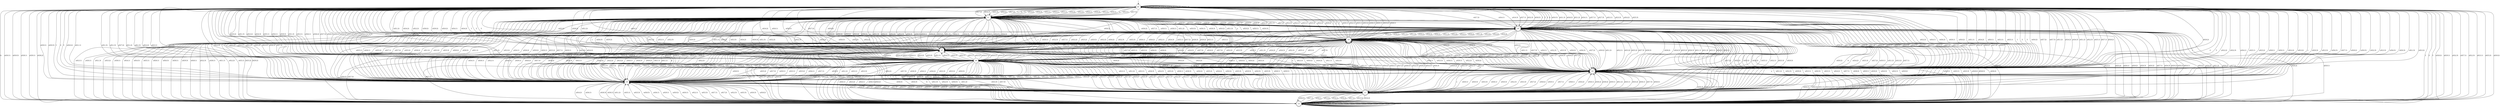 digraph g {

	s0 [shape="circle" label="L0"];
	s1 [shape="doublecircle" label="L1"];
	s2 [shape="doublecircle" label="L2"];
	s3 [shape="doublecircle" label="L3"];
	s4 [shape="circle" label="L4"];
	s5 [shape="doublecircle" label="L5"];
	s6 [shape="circle" label="L6"];
	s7 [shape="circle" label="L7"];
	s8 [shape="doublecircle" label="L8"];
	s9 [shape="doublecircle" label="L9"];
	s0 -> s0 [label="1"];
	s0 -> s0 [label="2"];
	s0 -> s0 [label="3"];
	s0 -> s1 [label="a"];
	s0 -> s2 [label="b"];
	s0 -> s3 [label="c"];
	s0 -> s2 [label="x/(L0,1)"];
	s0 -> s6 [label="x/(L0,2)"];
	s0 -> s3 [label="x/(L0,3)"];
	s0 -> s8 [label="x/(L1,1)"];
	s0 -> s7 [label="x/(L1,2)"];
	s0 -> s6 [label="x/(L1,3)"];
	s0 -> s0 [label="x/(L2,1)"];
	s0 -> s5 [label="x/(L2,2)"];
	s0 -> s8 [label="x/(L2,3)"];
	s0 -> s1 [label="x/(L3,1)"];
	s0 -> s6 [label="x/(L3,2)"];
	s0 -> s3 [label="x/(L3,3)"];
	s0 -> s5 [label="x/(L4,1)"];
	s0 -> s7 [label="x/(L4,2)"];
	s0 -> s6 [label="x/(L4,3)"];
	s0 -> s6 [label="x/(L5,1)"];
	s0 -> s4 [label="x/(L5,2)"];
	s0 -> s0 [label="x/(L5,3)"];
	s0 -> s6 [label="x/(L6,1)"];
	s0 -> s5 [label="x/(L6,2)"];
	s0 -> s3 [label="x/(L6,3)"];
	s0 -> s3 [label="x/(L7,1)"];
	s0 -> s9 [label="x/(L7,2)"];
	s0 -> s1 [label="x/(L7,3)"];
	s0 -> s0 [label="x/(L8,1)"];
	s0 -> s3 [label="x/(L8,2)"];
	s0 -> s6 [label="x/(L8,3)"];
	s0 -> s5 [label="x/(L9,1)"];
	s0 -> s0 [label="x/(L9,2)"];
	s0 -> s2 [label="x/(L9,3)"];
	s0 -> s4 [label="y/(L0,1)"];
	s0 -> s5 [label="y/(L0,2)"];
	s0 -> s3 [label="y/(L0,3)"];
	s0 -> s5 [label="y/(L1,1)"];
	s0 -> s4 [label="y/(L1,2)"];
	s0 -> s6 [label="y/(L1,3)"];
	s0 -> s8 [label="y/(L2,1)"];
	s0 -> s7 [label="y/(L2,2)"];
	s0 -> s3 [label="y/(L2,3)"];
	s0 -> s6 [label="y/(L3,1)"];
	s0 -> s0 [label="y/(L3,2)"];
	s0 -> s3 [label="y/(L3,3)"];
	s0 -> s9 [label="y/(L4,1)"];
	s0 -> s5 [label="y/(L4,2)"];
	s0 -> s9 [label="y/(L4,3)"];
	s0 -> s8 [label="y/(L5,1)"];
	s0 -> s4 [label="y/(L5,2)"];
	s0 -> s8 [label="y/(L5,3)"];
	s0 -> s6 [label="y/(L6,1)"];
	s0 -> s6 [label="y/(L6,2)"];
	s0 -> s3 [label="y/(L6,3)"];
	s0 -> s9 [label="y/(L7,1)"];
	s0 -> s1 [label="y/(L7,2)"];
	s0 -> s6 [label="y/(L7,3)"];
	s0 -> s2 [label="y/(L8,1)"];
	s0 -> s7 [label="y/(L8,2)"];
	s0 -> s6 [label="y/(L8,3)"];
	s0 -> s2 [label="y/(L9,1)"];
	s0 -> s7 [label="y/(L9,2)"];
	s0 -> s6 [label="y/(L9,3)"];
	s0 -> s5 [label="z/(L0,1)"];
	s0 -> s7 [label="z/(L0,2)"];
	s0 -> s3 [label="z/(L0,3)"];
	s0 -> s0 [label="z/(L1,1)"];
	s0 -> s0 [label="z/(L1,2)"];
	s0 -> s3 [label="z/(L1,3)"];
	s0 -> s6 [label="z/(L2,1)"];
	s0 -> s8 [label="z/(L2,2)"];
	s0 -> s9 [label="z/(L2,3)"];
	s0 -> s5 [label="z/(L3,1)"];
	s0 -> s3 [label="z/(L3,2)"];
	s0 -> s4 [label="z/(L3,3)"];
	s0 -> s7 [label="z/(L4,1)"];
	s0 -> s7 [label="z/(L4,2)"];
	s0 -> s1 [label="z/(L4,3)"];
	s0 -> s5 [label="z/(L5,1)"];
	s0 -> s6 [label="z/(L5,2)"];
	s0 -> s1 [label="z/(L5,3)"];
	s0 -> s7 [label="z/(L6,1)"];
	s0 -> s1 [label="z/(L6,2)"];
	s0 -> s4 [label="z/(L6,3)"];
	s0 -> s6 [label="z/(L7,1)"];
	s0 -> s1 [label="z/(L7,2)"];
	s0 -> s4 [label="z/(L7,3)"];
	s0 -> s6 [label="z/(L8,1)"];
	s0 -> s2 [label="z/(L8,2)"];
	s0 -> s9 [label="z/(L8,3)"];
	s0 -> s4 [label="z/(L9,1)"];
	s0 -> s8 [label="z/(L9,2)"];
	s0 -> s4 [label="z/(L9,3)"];
	s1 -> s0 [label="1"];
	s1 -> s0 [label="2"];
	s1 -> s0 [label="3"];
	s1 -> s8 [label="a"];
	s1 -> s1 [label="b"];
	s1 -> s7 [label="c"];
	s1 -> s5 [label="x/(L0,1)"];
	s1 -> s8 [label="x/(L0,2)"];
	s1 -> s8 [label="x/(L0,3)"];
	s1 -> s3 [label="x/(L1,1)"];
	s1 -> s3 [label="x/(L1,2)"];
	s1 -> s6 [label="x/(L1,3)"];
	s1 -> s5 [label="x/(L2,1)"];
	s1 -> s6 [label="x/(L2,2)"];
	s1 -> s6 [label="x/(L2,3)"];
	s1 -> s7 [label="x/(L3,1)"];
	s1 -> s6 [label="x/(L3,2)"];
	s1 -> s1 [label="x/(L3,3)"];
	s1 -> s3 [label="x/(L4,1)"];
	s1 -> s0 [label="x/(L4,2)"];
	s1 -> s0 [label="x/(L4,3)"];
	s1 -> s0 [label="x/(L5,1)"];
	s1 -> s4 [label="x/(L5,2)"];
	s1 -> s1 [label="x/(L5,3)"];
	s1 -> s8 [label="x/(L6,1)"];
	s1 -> s7 [label="x/(L6,2)"];
	s1 -> s6 [label="x/(L6,3)"];
	s1 -> s4 [label="x/(L7,1)"];
	s1 -> s4 [label="x/(L7,2)"];
	s1 -> s9 [label="x/(L7,3)"];
	s1 -> s2 [label="x/(L8,1)"];
	s1 -> s5 [label="x/(L8,2)"];
	s1 -> s8 [label="x/(L8,3)"];
	s1 -> s3 [label="x/(L9,1)"];
	s1 -> s3 [label="x/(L9,2)"];
	s1 -> s9 [label="x/(L9,3)"];
	s1 -> s0 [label="y/(L0,1)"];
	s1 -> s7 [label="y/(L0,2)"];
	s1 -> s5 [label="y/(L0,3)"];
	s1 -> s1 [label="y/(L1,1)"];
	s1 -> s1 [label="y/(L1,2)"];
	s1 -> s6 [label="y/(L1,3)"];
	s1 -> s5 [label="y/(L2,1)"];
	s1 -> s6 [label="y/(L2,2)"];
	s1 -> s2 [label="y/(L2,3)"];
	s1 -> s0 [label="y/(L3,1)"];
	s1 -> s7 [label="y/(L3,2)"];
	s1 -> s1 [label="y/(L3,3)"];
	s1 -> s7 [label="y/(L4,1)"];
	s1 -> s0 [label="y/(L4,2)"];
	s1 -> s7 [label="y/(L4,3)"];
	s1 -> s5 [label="y/(L5,1)"];
	s1 -> s4 [label="y/(L5,2)"];
	s1 -> s0 [label="y/(L5,3)"];
	s1 -> s0 [label="y/(L6,1)"];
	s1 -> s5 [label="y/(L6,2)"];
	s1 -> s6 [label="y/(L6,3)"];
	s1 -> s7 [label="y/(L7,1)"];
	s1 -> s5 [label="y/(L7,2)"];
	s1 -> s7 [label="y/(L7,3)"];
	s1 -> s2 [label="y/(L8,1)"];
	s1 -> s4 [label="y/(L8,2)"];
	s1 -> s9 [label="y/(L8,3)"];
	s1 -> s7 [label="y/(L9,1)"];
	s1 -> s1 [label="y/(L9,2)"];
	s1 -> s0 [label="y/(L9,3)"];
	s1 -> s1 [label="z/(L0,1)"];
	s1 -> s8 [label="z/(L0,2)"];
	s1 -> s1 [label="z/(L0,3)"];
	s1 -> s2 [label="z/(L1,1)"];
	s1 -> s4 [label="z/(L1,2)"];
	s1 -> s8 [label="z/(L1,3)"];
	s1 -> s1 [label="z/(L2,1)"];
	s1 -> s2 [label="z/(L2,2)"];
	s1 -> s9 [label="z/(L2,3)"];
	s1 -> s0 [label="z/(L3,1)"];
	s1 -> s4 [label="z/(L3,2)"];
	s1 -> s6 [label="z/(L3,3)"];
	s1 -> s5 [label="z/(L4,1)"];
	s1 -> s6 [label="z/(L4,2)"];
	s1 -> s7 [label="z/(L4,3)"];
	s1 -> s2 [label="z/(L5,1)"];
	s1 -> s2 [label="z/(L5,2)"];
	s1 -> s4 [label="z/(L5,3)"];
	s1 -> s0 [label="z/(L6,1)"];
	s1 -> s5 [label="z/(L6,2)"];
	s1 -> s7 [label="z/(L6,3)"];
	s1 -> s1 [label="z/(L7,1)"];
	s1 -> s9 [label="z/(L7,2)"];
	s1 -> s5 [label="z/(L7,3)"];
	s1 -> s1 [label="z/(L8,1)"];
	s1 -> s4 [label="z/(L8,2)"];
	s1 -> s4 [label="z/(L8,3)"];
	s1 -> s5 [label="z/(L9,1)"];
	s1 -> s2 [label="z/(L9,2)"];
	s1 -> s6 [label="z/(L9,3)"];
	s2 -> s0 [label="1"];
	s2 -> s0 [label="2"];
	s2 -> s0 [label="3"];
	s2 -> s2 [label="a"];
	s2 -> s6 [label="b"];
	s2 -> s2 [label="c"];
	s2 -> s5 [label="x/(L0,1)"];
	s2 -> s9 [label="x/(L0,2)"];
	s2 -> s9 [label="x/(L0,3)"];
	s2 -> s7 [label="x/(L1,1)"];
	s2 -> s4 [label="x/(L1,2)"];
	s2 -> s6 [label="x/(L1,3)"];
	s2 -> s8 [label="x/(L2,1)"];
	s2 -> s7 [label="x/(L2,2)"];
	s2 -> s6 [label="x/(L2,3)"];
	s2 -> s1 [label="x/(L3,1)"];
	s2 -> s2 [label="x/(L3,2)"];
	s2 -> s2 [label="x/(L3,3)"];
	s2 -> s9 [label="x/(L4,1)"];
	s2 -> s9 [label="x/(L4,2)"];
	s2 -> s9 [label="x/(L4,3)"];
	s2 -> s4 [label="x/(L5,1)"];
	s2 -> s7 [label="x/(L5,2)"];
	s2 -> s4 [label="x/(L5,3)"];
	s2 -> s2 [label="x/(L6,1)"];
	s2 -> s2 [label="x/(L6,2)"];
	s2 -> s6 [label="x/(L6,3)"];
	s2 -> s3 [label="x/(L7,1)"];
	s2 -> s7 [label="x/(L7,2)"];
	s2 -> s2 [label="x/(L7,3)"];
	s2 -> s3 [label="x/(L8,1)"];
	s2 -> s0 [label="x/(L8,2)"];
	s2 -> s4 [label="x/(L8,3)"];
	s2 -> s0 [label="x/(L9,1)"];
	s2 -> s8 [label="x/(L9,2)"];
	s2 -> s2 [label="x/(L9,3)"];
	s2 -> s1 [label="y/(L0,1)"];
	s2 -> s5 [label="y/(L0,2)"];
	s2 -> s2 [label="y/(L0,3)"];
	s2 -> s5 [label="y/(L1,1)"];
	s2 -> s9 [label="y/(L1,2)"];
	s2 -> s1 [label="y/(L1,3)"];
	s2 -> s2 [label="y/(L2,1)"];
	s2 -> s7 [label="y/(L2,2)"];
	s2 -> s0 [label="y/(L2,3)"];
	s2 -> s2 [label="y/(L3,1)"];
	s2 -> s5 [label="y/(L3,2)"];
	s2 -> s7 [label="y/(L3,3)"];
	s2 -> s2 [label="y/(L4,1)"];
	s2 -> s7 [label="y/(L4,2)"];
	s2 -> s8 [label="y/(L4,3)"];
	s2 -> s8 [label="y/(L5,1)"];
	s2 -> s1 [label="y/(L5,2)"];
	s2 -> s8 [label="y/(L5,3)"];
	s2 -> s4 [label="y/(L6,1)"];
	s2 -> s9 [label="y/(L6,2)"];
	s2 -> s7 [label="y/(L6,3)"];
	s2 -> s0 [label="y/(L7,1)"];
	s2 -> s9 [label="y/(L7,2)"];
	s2 -> s5 [label="y/(L7,3)"];
	s2 -> s1 [label="y/(L8,1)"];
	s2 -> s8 [label="y/(L8,2)"];
	s2 -> s8 [label="y/(L8,3)"];
	s2 -> s4 [label="y/(L9,1)"];
	s2 -> s4 [label="y/(L9,2)"];
	s2 -> s2 [label="y/(L9,3)"];
	s2 -> s4 [label="z/(L0,1)"];
	s2 -> s5 [label="z/(L0,2)"];
	s2 -> s2 [label="z/(L0,3)"];
	s2 -> s5 [label="z/(L1,1)"];
	s2 -> s6 [label="z/(L1,2)"];
	s2 -> s2 [label="z/(L1,3)"];
	s2 -> s4 [label="z/(L2,1)"];
	s2 -> s2 [label="z/(L2,2)"];
	s2 -> s0 [label="z/(L2,3)"];
	s2 -> s0 [label="z/(L3,1)"];
	s2 -> s7 [label="z/(L3,2)"];
	s2 -> s6 [label="z/(L3,3)"];
	s2 -> s1 [label="z/(L4,1)"];
	s2 -> s2 [label="z/(L4,2)"];
	s2 -> s1 [label="z/(L4,3)"];
	s2 -> s1 [label="z/(L5,1)"];
	s2 -> s0 [label="z/(L5,2)"];
	s2 -> s4 [label="z/(L5,3)"];
	s2 -> s1 [label="z/(L6,1)"];
	s2 -> s9 [label="z/(L6,2)"];
	s2 -> s1 [label="z/(L6,3)"];
	s2 -> s4 [label="z/(L7,1)"];
	s2 -> s4 [label="z/(L7,2)"];
	s2 -> s6 [label="z/(L7,3)"];
	s2 -> s1 [label="z/(L8,1)"];
	s2 -> s8 [label="z/(L8,2)"];
	s2 -> s2 [label="z/(L8,3)"];
	s2 -> s9 [label="z/(L9,1)"];
	s2 -> s0 [label="z/(L9,2)"];
	s2 -> s1 [label="z/(L9,3)"];
	s3 -> s0 [label="1"];
	s3 -> s0 [label="2"];
	s3 -> s0 [label="3"];
	s3 -> s1 [label="a"];
	s3 -> s9 [label="b"];
	s3 -> s8 [label="c"];
	s3 -> s1 [label="x/(L0,1)"];
	s3 -> s7 [label="x/(L0,2)"];
	s3 -> s6 [label="x/(L0,3)"];
	s3 -> s8 [label="x/(L1,1)"];
	s3 -> s3 [label="x/(L1,2)"];
	s3 -> s3 [label="x/(L1,3)"];
	s3 -> s8 [label="x/(L2,1)"];
	s3 -> s8 [label="x/(L2,2)"];
	s3 -> s8 [label="x/(L2,3)"];
	s3 -> s1 [label="x/(L3,1)"];
	s3 -> s3 [label="x/(L3,2)"];
	s3 -> s2 [label="x/(L3,3)"];
	s3 -> s2 [label="x/(L4,1)"];
	s3 -> s9 [label="x/(L4,2)"];
	s3 -> s4 [label="x/(L4,3)"];
	s3 -> s1 [label="x/(L5,1)"];
	s3 -> s7 [label="x/(L5,2)"];
	s3 -> s9 [label="x/(L5,3)"];
	s3 -> s8 [label="x/(L6,1)"];
	s3 -> s7 [label="x/(L6,2)"];
	s3 -> s2 [label="x/(L6,3)"];
	s3 -> s2 [label="x/(L7,1)"];
	s3 -> s9 [label="x/(L7,2)"];
	s3 -> s4 [label="x/(L7,3)"];
	s3 -> s5 [label="x/(L8,1)"];
	s3 -> s4 [label="x/(L8,2)"];
	s3 -> s8 [label="x/(L8,3)"];
	s3 -> s9 [label="x/(L9,1)"];
	s3 -> s8 [label="x/(L9,2)"];
	s3 -> s1 [label="x/(L9,3)"];
	s3 -> s1 [label="y/(L0,1)"];
	s3 -> s7 [label="y/(L0,2)"];
	s3 -> s6 [label="y/(L0,3)"];
	s3 -> s6 [label="y/(L1,1)"];
	s3 -> s9 [label="y/(L1,2)"];
	s3 -> s8 [label="y/(L1,3)"];
	s3 -> s1 [label="y/(L2,1)"];
	s3 -> s0 [label="y/(L2,2)"];
	s3 -> s0 [label="y/(L2,3)"];
	s3 -> s8 [label="y/(L3,1)"];
	s3 -> s9 [label="y/(L3,2)"];
	s3 -> s2 [label="y/(L3,3)"];
	s3 -> s0 [label="y/(L4,1)"];
	s3 -> s5 [label="y/(L4,2)"];
	s3 -> s6 [label="y/(L4,3)"];
	s3 -> s0 [label="y/(L5,1)"];
	s3 -> s0 [label="y/(L5,2)"];
	s3 -> s7 [label="y/(L5,3)"];
	s3 -> s5 [label="y/(L6,1)"];
	s3 -> s5 [label="y/(L6,2)"];
	s3 -> s8 [label="y/(L6,3)"];
	s3 -> s9 [label="y/(L7,1)"];
	s3 -> s9 [label="y/(L7,2)"];
	s3 -> s4 [label="y/(L7,3)"];
	s3 -> s0 [label="y/(L8,1)"];
	s3 -> s5 [label="y/(L8,2)"];
	s3 -> s2 [label="y/(L8,3)"];
	s3 -> s5 [label="y/(L9,1)"];
	s3 -> s1 [label="y/(L9,2)"];
	s3 -> s7 [label="y/(L9,3)"];
	s3 -> s0 [label="z/(L0,1)"];
	s3 -> s6 [label="z/(L0,2)"];
	s3 -> s7 [label="z/(L0,3)"];
	s3 -> s8 [label="z/(L1,1)"];
	s3 -> s5 [label="z/(L1,2)"];
	s3 -> s4 [label="z/(L1,3)"];
	s3 -> s4 [label="z/(L2,1)"];
	s3 -> s0 [label="z/(L2,2)"];
	s3 -> s9 [label="z/(L2,3)"];
	s3 -> s6 [label="z/(L3,1)"];
	s3 -> s0 [label="z/(L3,2)"];
	s3 -> s6 [label="z/(L3,3)"];
	s3 -> s4 [label="z/(L4,1)"];
	s3 -> s2 [label="z/(L4,2)"];
	s3 -> s1 [label="z/(L4,3)"];
	s3 -> s5 [label="z/(L5,1)"];
	s3 -> s5 [label="z/(L5,2)"];
	s3 -> s7 [label="z/(L5,3)"];
	s3 -> s5 [label="z/(L6,1)"];
	s3 -> s4 [label="z/(L6,2)"];
	s3 -> s6 [label="z/(L6,3)"];
	s3 -> s8 [label="z/(L7,1)"];
	s3 -> s6 [label="z/(L7,2)"];
	s3 -> s5 [label="z/(L7,3)"];
	s3 -> s7 [label="z/(L8,1)"];
	s3 -> s3 [label="z/(L8,2)"];
	s3 -> s5 [label="z/(L8,3)"];
	s3 -> s7 [label="z/(L9,1)"];
	s3 -> s6 [label="z/(L9,2)"];
	s3 -> s3 [label="z/(L9,3)"];
	s4 -> s0 [label="1"];
	s4 -> s0 [label="2"];
	s4 -> s0 [label="3"];
	s4 -> s7 [label="a"];
	s4 -> s8 [label="b"];
	s4 -> s1 [label="c"];
	s4 -> s5 [label="x/(L0,1)"];
	s4 -> s0 [label="x/(L0,2)"];
	s4 -> s7 [label="x/(L0,3)"];
	s4 -> s0 [label="x/(L1,1)"];
	s4 -> s4 [label="x/(L1,2)"];
	s4 -> s0 [label="x/(L1,3)"];
	s4 -> s7 [label="x/(L2,1)"];
	s4 -> s8 [label="x/(L2,2)"];
	s4 -> s2 [label="x/(L2,3)"];
	s4 -> s7 [label="x/(L3,1)"];
	s4 -> s1 [label="x/(L3,2)"];
	s4 -> s9 [label="x/(L3,3)"];
	s4 -> s8 [label="x/(L4,1)"];
	s4 -> s1 [label="x/(L4,2)"];
	s4 -> s7 [label="x/(L4,3)"];
	s4 -> s1 [label="x/(L5,1)"];
	s4 -> s6 [label="x/(L5,2)"];
	s4 -> s2 [label="x/(L5,3)"];
	s4 -> s1 [label="x/(L6,1)"];
	s4 -> s3 [label="x/(L6,2)"];
	s4 -> s5 [label="x/(L6,3)"];
	s4 -> s9 [label="x/(L7,1)"];
	s4 -> s4 [label="x/(L7,2)"];
	s4 -> s6 [label="x/(L7,3)"];
	s4 -> s8 [label="x/(L8,1)"];
	s4 -> s5 [label="x/(L8,2)"];
	s4 -> s9 [label="x/(L8,3)"];
	s4 -> s6 [label="x/(L9,1)"];
	s4 -> s4 [label="x/(L9,2)"];
	s4 -> s3 [label="x/(L9,3)"];
	s4 -> s7 [label="y/(L0,1)"];
	s4 -> s5 [label="y/(L0,2)"];
	s4 -> s2 [label="y/(L0,3)"];
	s4 -> s1 [label="y/(L1,1)"];
	s4 -> s1 [label="y/(L1,2)"];
	s4 -> s0 [label="y/(L1,3)"];
	s4 -> s8 [label="y/(L2,1)"];
	s4 -> s4 [label="y/(L2,2)"];
	s4 -> s7 [label="y/(L2,3)"];
	s4 -> s6 [label="y/(L3,1)"];
	s4 -> s1 [label="y/(L3,2)"];
	s4 -> s9 [label="y/(L3,3)"];
	s4 -> s1 [label="y/(L4,1)"];
	s4 -> s3 [label="y/(L4,2)"];
	s4 -> s8 [label="y/(L4,3)"];
	s4 -> s9 [label="y/(L5,1)"];
	s4 -> s6 [label="y/(L5,2)"];
	s4 -> s3 [label="y/(L5,3)"];
	s4 -> s6 [label="y/(L6,1)"];
	s4 -> s1 [label="y/(L6,2)"];
	s4 -> s5 [label="y/(L6,3)"];
	s4 -> s6 [label="y/(L7,1)"];
	s4 -> s0 [label="y/(L7,2)"];
	s4 -> s5 [label="y/(L7,3)"];
	s4 -> s7 [label="y/(L8,1)"];
	s4 -> s2 [label="y/(L8,2)"];
	s4 -> s7 [label="y/(L8,3)"];
	s4 -> s8 [label="y/(L9,1)"];
	s4 -> s1 [label="y/(L9,2)"];
	s4 -> s4 [label="y/(L9,3)"];
	s4 -> s1 [label="z/(L0,1)"];
	s4 -> s5 [label="z/(L0,2)"];
	s4 -> s7 [label="z/(L0,3)"];
	s4 -> s3 [label="z/(L1,1)"];
	s4 -> s0 [label="z/(L1,2)"];
	s4 -> s0 [label="z/(L1,3)"];
	s4 -> s3 [label="z/(L2,1)"];
	s4 -> s0 [label="z/(L2,2)"];
	s4 -> s9 [label="z/(L2,3)"];
	s4 -> s0 [label="z/(L3,1)"];
	s4 -> s0 [label="z/(L3,2)"];
	s4 -> s0 [label="z/(L3,3)"];
	s4 -> s4 [label="z/(L4,1)"];
	s4 -> s2 [label="z/(L4,2)"];
	s4 -> s7 [label="z/(L4,3)"];
	s4 -> s4 [label="z/(L5,1)"];
	s4 -> s1 [label="z/(L5,2)"];
	s4 -> s3 [label="z/(L5,3)"];
	s4 -> s2 [label="z/(L6,1)"];
	s4 -> s8 [label="z/(L6,2)"];
	s4 -> s7 [label="z/(L6,3)"];
	s4 -> s1 [label="z/(L7,1)"];
	s4 -> s3 [label="z/(L7,2)"];
	s4 -> s8 [label="z/(L7,3)"];
	s4 -> s2 [label="z/(L8,1)"];
	s4 -> s3 [label="z/(L8,2)"];
	s4 -> s2 [label="z/(L8,3)"];
	s4 -> s1 [label="z/(L9,1)"];
	s4 -> s8 [label="z/(L9,2)"];
	s4 -> s6 [label="z/(L9,3)"];
	s5 -> s0 [label="1"];
	s5 -> s0 [label="2"];
	s5 -> s0 [label="3"];
	s5 -> s5 [label="a"];
	s5 -> s6 [label="b"];
	s5 -> s3 [label="c"];
	s5 -> s3 [label="x/(L0,1)"];
	s5 -> s0 [label="x/(L0,2)"];
	s5 -> s3 [label="x/(L0,3)"];
	s5 -> s4 [label="x/(L1,1)"];
	s5 -> s4 [label="x/(L1,2)"];
	s5 -> s4 [label="x/(L1,3)"];
	s5 -> s5 [label="x/(L2,1)"];
	s5 -> s8 [label="x/(L2,2)"];
	s5 -> s8 [label="x/(L2,3)"];
	s5 -> s2 [label="x/(L3,1)"];
	s5 -> s2 [label="x/(L3,2)"];
	s5 -> s2 [label="x/(L3,3)"];
	s5 -> s6 [label="x/(L4,1)"];
	s5 -> s5 [label="x/(L4,2)"];
	s5 -> s9 [label="x/(L4,3)"];
	s5 -> s1 [label="x/(L5,1)"];
	s5 -> s9 [label="x/(L5,2)"];
	s5 -> s3 [label="x/(L5,3)"];
	s5 -> s3 [label="x/(L6,1)"];
	s5 -> s5 [label="x/(L6,2)"];
	s5 -> s2 [label="x/(L6,3)"];
	s5 -> s1 [label="x/(L7,1)"];
	s5 -> s0 [label="x/(L7,2)"];
	s5 -> s0 [label="x/(L7,3)"];
	s5 -> s8 [label="x/(L8,1)"];
	s5 -> s4 [label="x/(L8,2)"];
	s5 -> s5 [label="x/(L8,3)"];
	s5 -> s4 [label="x/(L9,1)"];
	s5 -> s8 [label="x/(L9,2)"];
	s5 -> s5 [label="x/(L9,3)"];
	s5 -> s2 [label="y/(L0,1)"];
	s5 -> s8 [label="y/(L0,2)"];
	s5 -> s3 [label="y/(L0,3)"];
	s5 -> s1 [label="y/(L1,1)"];
	s5 -> s0 [label="y/(L1,2)"];
	s5 -> s8 [label="y/(L1,3)"];
	s5 -> s6 [label="y/(L2,1)"];
	s5 -> s7 [label="y/(L2,2)"];
	s5 -> s3 [label="y/(L2,3)"];
	s5 -> s8 [label="y/(L3,1)"];
	s5 -> s7 [label="y/(L3,2)"];
	s5 -> s3 [label="y/(L3,3)"];
	s5 -> s6 [label="y/(L4,1)"];
	s5 -> s0 [label="y/(L4,2)"];
	s5 -> s0 [label="y/(L4,3)"];
	s5 -> s8 [label="y/(L5,1)"];
	s5 -> s6 [label="y/(L5,2)"];
	s5 -> s2 [label="y/(L5,3)"];
	s5 -> s1 [label="y/(L6,1)"];
	s5 -> s4 [label="y/(L6,2)"];
	s5 -> s9 [label="y/(L6,3)"];
	s5 -> s3 [label="y/(L7,1)"];
	s5 -> s3 [label="y/(L7,2)"];
	s5 -> s5 [label="y/(L7,3)"];
	s5 -> s7 [label="y/(L8,1)"];
	s5 -> s3 [label="y/(L8,2)"];
	s5 -> s8 [label="y/(L8,3)"];
	s5 -> s3 [label="y/(L9,1)"];
	s5 -> s2 [label="y/(L9,2)"];
	s5 -> s7 [label="y/(L9,3)"];
	s5 -> s4 [label="z/(L0,1)"];
	s5 -> s7 [label="z/(L0,2)"];
	s5 -> s4 [label="z/(L0,3)"];
	s5 -> s9 [label="z/(L1,1)"];
	s5 -> s0 [label="z/(L1,2)"];
	s5 -> s9 [label="z/(L1,3)"];
	s5 -> s1 [label="z/(L2,1)"];
	s5 -> s1 [label="z/(L2,2)"];
	s5 -> s0 [label="z/(L2,3)"];
	s5 -> s9 [label="z/(L3,1)"];
	s5 -> s4 [label="z/(L3,2)"];
	s5 -> s6 [label="z/(L3,3)"];
	s5 -> s9 [label="z/(L4,1)"];
	s5 -> s5 [label="z/(L4,2)"];
	s5 -> s4 [label="z/(L4,3)"];
	s5 -> s0 [label="z/(L5,1)"];
	s5 -> s5 [label="z/(L5,2)"];
	s5 -> s7 [label="z/(L5,3)"];
	s5 -> s8 [label="z/(L6,1)"];
	s5 -> s1 [label="z/(L6,2)"];
	s5 -> s8 [label="z/(L6,3)"];
	s5 -> s0 [label="z/(L7,1)"];
	s5 -> s4 [label="z/(L7,2)"];
	s5 -> s1 [label="z/(L7,3)"];
	s5 -> s9 [label="z/(L8,1)"];
	s5 -> s0 [label="z/(L8,2)"];
	s5 -> s1 [label="z/(L8,3)"];
	s5 -> s5 [label="z/(L9,1)"];
	s5 -> s0 [label="z/(L9,2)"];
	s5 -> s8 [label="z/(L9,3)"];
	s6 -> s0 [label="1"];
	s6 -> s0 [label="2"];
	s6 -> s0 [label="3"];
	s6 -> s9 [label="a"];
	s6 -> s6 [label="b"];
	s6 -> s1 [label="c"];
	s6 -> s7 [label="x/(L0,1)"];
	s6 -> s0 [label="x/(L0,2)"];
	s6 -> s3 [label="x/(L0,3)"];
	s6 -> s9 [label="x/(L1,1)"];
	s6 -> s4 [label="x/(L1,2)"];
	s6 -> s9 [label="x/(L1,3)"];
	s6 -> s9 [label="x/(L2,1)"];
	s6 -> s3 [label="x/(L2,2)"];
	s6 -> s0 [label="x/(L2,3)"];
	s6 -> s4 [label="x/(L3,1)"];
	s6 -> s7 [label="x/(L3,2)"];
	s6 -> s4 [label="x/(L3,3)"];
	s6 -> s3 [label="x/(L4,1)"];
	s6 -> s4 [label="x/(L4,2)"];
	s6 -> s6 [label="x/(L4,3)"];
	s6 -> s8 [label="x/(L5,1)"];
	s6 -> s7 [label="x/(L5,2)"];
	s6 -> s8 [label="x/(L5,3)"];
	s6 -> s5 [label="x/(L6,1)"];
	s6 -> s8 [label="x/(L6,2)"];
	s6 -> s1 [label="x/(L6,3)"];
	s6 -> s3 [label="x/(L7,1)"];
	s6 -> s3 [label="x/(L7,2)"];
	s6 -> s4 [label="x/(L7,3)"];
	s6 -> s0 [label="x/(L8,1)"];
	s6 -> s8 [label="x/(L8,2)"];
	s6 -> s4 [label="x/(L8,3)"];
	s6 -> s6 [label="x/(L9,1)"];
	s6 -> s1 [label="x/(L9,2)"];
	s6 -> s0 [label="x/(L9,3)"];
	s6 -> s5 [label="y/(L0,1)"];
	s6 -> s8 [label="y/(L0,2)"];
	s6 -> s0 [label="y/(L0,3)"];
	s6 -> s7 [label="y/(L1,1)"];
	s6 -> s1 [label="y/(L1,2)"];
	s6 -> s9 [label="y/(L1,3)"];
	s6 -> s1 [label="y/(L2,1)"];
	s6 -> s3 [label="y/(L2,2)"];
	s6 -> s1 [label="y/(L2,3)"];
	s6 -> s3 [label="y/(L3,1)"];
	s6 -> s5 [label="y/(L3,2)"];
	s6 -> s6 [label="y/(L3,3)"];
	s6 -> s7 [label="y/(L4,1)"];
	s6 -> s5 [label="y/(L4,2)"];
	s6 -> s8 [label="y/(L4,3)"];
	s6 -> s7 [label="y/(L5,1)"];
	s6 -> s9 [label="y/(L5,2)"];
	s6 -> s9 [label="y/(L5,3)"];
	s6 -> s4 [label="y/(L6,1)"];
	s6 -> s4 [label="y/(L6,2)"];
	s6 -> s0 [label="y/(L6,3)"];
	s6 -> s9 [label="y/(L7,1)"];
	s6 -> s8 [label="y/(L7,2)"];
	s6 -> s9 [label="y/(L7,3)"];
	s6 -> s5 [label="y/(L8,1)"];
	s6 -> s3 [label="y/(L8,2)"];
	s6 -> s4 [label="y/(L8,3)"];
	s6 -> s9 [label="y/(L9,1)"];
	s6 -> s3 [label="y/(L9,2)"];
	s6 -> s5 [label="y/(L9,3)"];
	s6 -> s2 [label="z/(L0,1)"];
	s6 -> s1 [label="z/(L0,2)"];
	s6 -> s6 [label="z/(L0,3)"];
	s6 -> s1 [label="z/(L1,1)"];
	s6 -> s3 [label="z/(L1,2)"];
	s6 -> s6 [label="z/(L1,3)"];
	s6 -> s7 [label="z/(L2,1)"];
	s6 -> s3 [label="z/(L2,2)"];
	s6 -> s9 [label="z/(L2,3)"];
	s6 -> s6 [label="z/(L3,1)"];
	s6 -> s2 [label="z/(L3,2)"];
	s6 -> s4 [label="z/(L3,3)"];
	s6 -> s2 [label="z/(L4,1)"];
	s6 -> s8 [label="z/(L4,2)"];
	s6 -> s2 [label="z/(L4,3)"];
	s6 -> s7 [label="z/(L5,1)"];
	s6 -> s7 [label="z/(L5,2)"];
	s6 -> s4 [label="z/(L5,3)"];
	s6 -> s2 [label="z/(L6,1)"];
	s6 -> s2 [label="z/(L6,2)"];
	s6 -> s3 [label="z/(L6,3)"];
	s6 -> s3 [label="z/(L7,1)"];
	s6 -> s8 [label="z/(L7,2)"];
	s6 -> s6 [label="z/(L7,3)"];
	s6 -> s7 [label="z/(L8,1)"];
	s6 -> s9 [label="z/(L8,2)"];
	s6 -> s2 [label="z/(L8,3)"];
	s6 -> s0 [label="z/(L9,1)"];
	s6 -> s0 [label="z/(L9,2)"];
	s6 -> s4 [label="z/(L9,3)"];
	s7 -> s0 [label="1"];
	s7 -> s0 [label="2"];
	s7 -> s0 [label="3"];
	s7 -> s5 [label="a"];
	s7 -> s6 [label="b"];
	s7 -> s1 [label="c"];
	s7 -> s6 [label="x/(L0,1)"];
	s7 -> s6 [label="x/(L0,2)"];
	s7 -> s4 [label="x/(L0,3)"];
	s7 -> s8 [label="x/(L1,1)"];
	s7 -> s4 [label="x/(L1,2)"];
	s7 -> s1 [label="x/(L1,3)"];
	s7 -> s1 [label="x/(L2,1)"];
	s7 -> s1 [label="x/(L2,2)"];
	s7 -> s1 [label="x/(L2,3)"];
	s7 -> s3 [label="x/(L3,1)"];
	s7 -> s0 [label="x/(L3,2)"];
	s7 -> s5 [label="x/(L3,3)"];
	s7 -> s7 [label="x/(L4,1)"];
	s7 -> s8 [label="x/(L4,2)"];
	s7 -> s8 [label="x/(L4,3)"];
	s7 -> s4 [label="x/(L5,1)"];
	s7 -> s6 [label="x/(L5,2)"];
	s7 -> s9 [label="x/(L5,3)"];
	s7 -> s9 [label="x/(L6,1)"];
	s7 -> s9 [label="x/(L6,2)"];
	s7 -> s1 [label="x/(L6,3)"];
	s7 -> s4 [label="x/(L7,1)"];
	s7 -> s4 [label="x/(L7,2)"];
	s7 -> s2 [label="x/(L7,3)"];
	s7 -> s4 [label="x/(L8,1)"];
	s7 -> s7 [label="x/(L8,2)"];
	s7 -> s1 [label="x/(L8,3)"];
	s7 -> s1 [label="x/(L9,1)"];
	s7 -> s5 [label="x/(L9,2)"];
	s7 -> s4 [label="x/(L9,3)"];
	s7 -> s4 [label="y/(L0,1)"];
	s7 -> s5 [label="y/(L0,2)"];
	s7 -> s4 [label="y/(L0,3)"];
	s7 -> s5 [label="y/(L1,1)"];
	s7 -> s3 [label="y/(L1,2)"];
	s7 -> s4 [label="y/(L1,3)"];
	s7 -> s9 [label="y/(L2,1)"];
	s7 -> s8 [label="y/(L2,2)"];
	s7 -> s8 [label="y/(L2,3)"];
	s7 -> s3 [label="y/(L3,1)"];
	s7 -> s7 [label="y/(L3,2)"];
	s7 -> s5 [label="y/(L3,3)"];
	s7 -> s5 [label="y/(L4,1)"];
	s7 -> s1 [label="y/(L4,2)"];
	s7 -> s9 [label="y/(L4,3)"];
	s7 -> s9 [label="y/(L5,1)"];
	s7 -> s1 [label="y/(L5,2)"];
	s7 -> s5 [label="y/(L5,3)"];
	s7 -> s6 [label="y/(L6,1)"];
	s7 -> s2 [label="y/(L6,2)"];
	s7 -> s3 [label="y/(L6,3)"];
	s7 -> s6 [label="y/(L7,1)"];
	s7 -> s9 [label="y/(L7,2)"];
	s7 -> s2 [label="y/(L7,3)"];
	s7 -> s5 [label="y/(L8,1)"];
	s7 -> s0 [label="y/(L8,2)"];
	s7 -> s9 [label="y/(L8,3)"];
	s7 -> s5 [label="y/(L9,1)"];
	s7 -> s9 [label="y/(L9,2)"];
	s7 -> s6 [label="y/(L9,3)"];
	s7 -> s6 [label="z/(L0,1)"];
	s7 -> s4 [label="z/(L0,2)"];
	s7 -> s6 [label="z/(L0,3)"];
	s7 -> s4 [label="z/(L1,1)"];
	s7 -> s0 [label="z/(L1,2)"];
	s7 -> s1 [label="z/(L1,3)"];
	s7 -> s1 [label="z/(L2,1)"];
	s7 -> s5 [label="z/(L2,2)"];
	s7 -> s4 [label="z/(L2,3)"];
	s7 -> s9 [label="z/(L3,1)"];
	s7 -> s4 [label="z/(L3,2)"];
	s7 -> s7 [label="z/(L3,3)"];
	s7 -> s0 [label="z/(L4,1)"];
	s7 -> s0 [label="z/(L4,2)"];
	s7 -> s3 [label="z/(L4,3)"];
	s7 -> s9 [label="z/(L5,1)"];
	s7 -> s3 [label="z/(L5,2)"];
	s7 -> s4 [label="z/(L5,3)"];
	s7 -> s0 [label="z/(L6,1)"];
	s7 -> s5 [label="z/(L6,2)"];
	s7 -> s0 [label="z/(L6,3)"];
	s7 -> s2 [label="z/(L7,1)"];
	s7 -> s0 [label="z/(L7,2)"];
	s7 -> s7 [label="z/(L7,3)"];
	s7 -> s3 [label="z/(L8,1)"];
	s7 -> s5 [label="z/(L8,2)"];
	s7 -> s3 [label="z/(L8,3)"];
	s7 -> s4 [label="z/(L9,1)"];
	s7 -> s0 [label="z/(L9,2)"];
	s7 -> s4 [label="z/(L9,3)"];
	s8 -> s0 [label="1"];
	s8 -> s0 [label="2"];
	s8 -> s0 [label="3"];
	s8 -> s2 [label="a"];
	s8 -> s5 [label="b"];
	s8 -> s8 [label="c"];
	s8 -> s1 [label="x/(L0,1)"];
	s8 -> s7 [label="x/(L0,2)"];
	s8 -> s1 [label="x/(L0,3)"];
	s8 -> s9 [label="x/(L1,1)"];
	s8 -> s2 [label="x/(L1,2)"];
	s8 -> s7 [label="x/(L1,3)"];
	s8 -> s8 [label="x/(L2,1)"];
	s8 -> s6 [label="x/(L2,2)"];
	s8 -> s2 [label="x/(L2,3)"];
	s8 -> s3 [label="x/(L3,1)"];
	s8 -> s9 [label="x/(L3,2)"];
	s8 -> s6 [label="x/(L3,3)"];
	s8 -> s9 [label="x/(L4,1)"];
	s8 -> s3 [label="x/(L4,2)"];
	s8 -> s4 [label="x/(L4,3)"];
	s8 -> s4 [label="x/(L5,1)"];
	s8 -> s7 [label="x/(L5,2)"];
	s8 -> s7 [label="x/(L5,3)"];
	s8 -> s3 [label="x/(L6,1)"];
	s8 -> s1 [label="x/(L6,2)"];
	s8 -> s8 [label="x/(L6,3)"];
	s8 -> s1 [label="x/(L7,1)"];
	s8 -> s3 [label="x/(L7,2)"];
	s8 -> s5 [label="x/(L7,3)"];
	s8 -> s6 [label="x/(L8,1)"];
	s8 -> s9 [label="x/(L8,2)"];
	s8 -> s3 [label="x/(L8,3)"];
	s8 -> s0 [label="x/(L9,1)"];
	s8 -> s2 [label="x/(L9,2)"];
	s8 -> s8 [label="x/(L9,3)"];
	s8 -> s1 [label="y/(L0,1)"];
	s8 -> s4 [label="y/(L0,2)"];
	s8 -> s2 [label="y/(L0,3)"];
	s8 -> s4 [label="y/(L1,1)"];
	s8 -> s9 [label="y/(L1,2)"];
	s8 -> s6 [label="y/(L1,3)"];
	s8 -> s0 [label="y/(L2,1)"];
	s8 -> s4 [label="y/(L2,2)"];
	s8 -> s3 [label="y/(L2,3)"];
	s8 -> s2 [label="y/(L3,1)"];
	s8 -> s4 [label="y/(L3,2)"];
	s8 -> s9 [label="y/(L3,3)"];
	s8 -> s4 [label="y/(L4,1)"];
	s8 -> s6 [label="y/(L4,2)"];
	s8 -> s4 [label="y/(L4,3)"];
	s8 -> s0 [label="y/(L5,1)"];
	s8 -> s0 [label="y/(L5,2)"];
	s8 -> s5 [label="y/(L5,3)"];
	s8 -> s0 [label="y/(L6,1)"];
	s8 -> s4 [label="y/(L6,2)"];
	s8 -> s6 [label="y/(L6,3)"];
	s8 -> s5 [label="y/(L7,1)"];
	s8 -> s8 [label="y/(L7,2)"];
	s8 -> s6 [label="y/(L7,3)"];
	s8 -> s1 [label="y/(L8,1)"];
	s8 -> s3 [label="y/(L8,2)"];
	s8 -> s5 [label="y/(L8,3)"];
	s8 -> s7 [label="y/(L9,1)"];
	s8 -> s5 [label="y/(L9,2)"];
	s8 -> s8 [label="y/(L9,3)"];
	s8 -> s0 [label="z/(L0,1)"];
	s8 -> s3 [label="z/(L0,2)"];
	s8 -> s2 [label="z/(L0,3)"];
	s8 -> s4 [label="z/(L1,1)"];
	s8 -> s1 [label="z/(L1,2)"];
	s8 -> s7 [label="z/(L1,3)"];
	s8 -> s8 [label="z/(L2,1)"];
	s8 -> s9 [label="z/(L2,2)"];
	s8 -> s6 [label="z/(L2,3)"];
	s8 -> s2 [label="z/(L3,1)"];
	s8 -> s5 [label="z/(L3,2)"];
	s8 -> s8 [label="z/(L3,3)"];
	s8 -> s8 [label="z/(L4,1)"];
	s8 -> s2 [label="z/(L4,2)"];
	s8 -> s3 [label="z/(L4,3)"];
	s8 -> s6 [label="z/(L5,1)"];
	s8 -> s0 [label="z/(L5,2)"];
	s8 -> s6 [label="z/(L5,3)"];
	s8 -> s7 [label="z/(L6,1)"];
	s8 -> s9 [label="z/(L6,2)"];
	s8 -> s3 [label="z/(L6,3)"];
	s8 -> s2 [label="z/(L7,1)"];
	s8 -> s5 [label="z/(L7,2)"];
	s8 -> s6 [label="z/(L7,3)"];
	s8 -> s0 [label="z/(L8,1)"];
	s8 -> s2 [label="z/(L8,2)"];
	s8 -> s7 [label="z/(L8,3)"];
	s8 -> s2 [label="z/(L9,1)"];
	s8 -> s2 [label="z/(L9,2)"];
	s8 -> s8 [label="z/(L9,3)"];
	s9 -> s0 [label="1"];
	s9 -> s0 [label="2"];
	s9 -> s0 [label="3"];
	s9 -> s1 [label="a"];
	s9 -> s0 [label="b"];
	s9 -> s7 [label="c"];
	s9 -> s7 [label="x/(L0,1)"];
	s9 -> s4 [label="x/(L0,2)"];
	s9 -> s0 [label="x/(L0,3)"];
	s9 -> s5 [label="x/(L1,1)"];
	s9 -> s4 [label="x/(L1,2)"];
	s9 -> s0 [label="x/(L1,3)"];
	s9 -> s8 [label="x/(L2,1)"];
	s9 -> s2 [label="x/(L2,2)"];
	s9 -> s7 [label="x/(L2,3)"];
	s9 -> s2 [label="x/(L3,1)"];
	s9 -> s3 [label="x/(L3,2)"];
	s9 -> s9 [label="x/(L3,3)"];
	s9 -> s4 [label="x/(L4,1)"];
	s9 -> s6 [label="x/(L4,2)"];
	s9 -> s3 [label="x/(L4,3)"];
	s9 -> s3 [label="x/(L5,1)"];
	s9 -> s2 [label="x/(L5,2)"];
	s9 -> s9 [label="x/(L5,3)"];
	s9 -> s1 [label="x/(L6,1)"];
	s9 -> s4 [label="x/(L6,2)"];
	s9 -> s9 [label="x/(L6,3)"];
	s9 -> s7 [label="x/(L7,1)"];
	s9 -> s9 [label="x/(L7,2)"];
	s9 -> s5 [label="x/(L7,3)"];
	s9 -> s8 [label="x/(L8,1)"];
	s9 -> s6 [label="x/(L8,2)"];
	s9 -> s0 [label="x/(L8,3)"];
	s9 -> s2 [label="x/(L9,1)"];
	s9 -> s2 [label="x/(L9,2)"];
	s9 -> s4 [label="x/(L9,3)"];
	s9 -> s5 [label="y/(L0,1)"];
	s9 -> s9 [label="y/(L0,2)"];
	s9 -> s2 [label="y/(L0,3)"];
	s9 -> s8 [label="y/(L1,1)"];
	s9 -> s0 [label="y/(L1,2)"];
	s9 -> s8 [label="y/(L1,3)"];
	s9 -> s3 [label="y/(L2,1)"];
	s9 -> s7 [label="y/(L2,2)"];
	s9 -> s5 [label="y/(L2,3)"];
	s9 -> s1 [label="y/(L3,1)"];
	s9 -> s4 [label="y/(L3,2)"];
	s9 -> s5 [label="y/(L3,3)"];
	s9 -> s0 [label="y/(L4,1)"];
	s9 -> s6 [label="y/(L4,2)"];
	s9 -> s6 [label="y/(L4,3)"];
	s9 -> s6 [label="y/(L5,1)"];
	s9 -> s7 [label="y/(L5,2)"];
	s9 -> s3 [label="y/(L5,3)"];
	s9 -> s1 [label="y/(L6,1)"];
	s9 -> s5 [label="y/(L6,2)"];
	s9 -> s5 [label="y/(L6,3)"];
	s9 -> s0 [label="y/(L7,1)"];
	s9 -> s5 [label="y/(L7,2)"];
	s9 -> s0 [label="y/(L7,3)"];
	s9 -> s4 [label="y/(L8,1)"];
	s9 -> s1 [label="y/(L8,2)"];
	s9 -> s1 [label="y/(L8,3)"];
	s9 -> s8 [label="y/(L9,1)"];
	s9 -> s5 [label="y/(L9,2)"];
	s9 -> s7 [label="y/(L9,3)"];
	s9 -> s4 [label="z/(L0,1)"];
	s9 -> s2 [label="z/(L0,2)"];
	s9 -> s1 [label="z/(L0,3)"];
	s9 -> s9 [label="z/(L1,1)"];
	s9 -> s5 [label="z/(L1,2)"];
	s9 -> s9 [label="z/(L1,3)"];
	s9 -> s5 [label="z/(L2,1)"];
	s9 -> s7 [label="z/(L2,2)"];
	s9 -> s7 [label="z/(L2,3)"];
	s9 -> s0 [label="z/(L3,1)"];
	s9 -> s5 [label="z/(L3,2)"];
	s9 -> s0 [label="z/(L3,3)"];
	s9 -> s4 [label="z/(L4,1)"];
	s9 -> s0 [label="z/(L4,2)"];
	s9 -> s2 [label="z/(L4,3)"];
	s9 -> s4 [label="z/(L5,1)"];
	s9 -> s5 [label="z/(L5,2)"];
	s9 -> s0 [label="z/(L5,3)"];
	s9 -> s8 [label="z/(L6,1)"];
	s9 -> s7 [label="z/(L6,2)"];
	s9 -> s8 [label="z/(L6,3)"];
	s9 -> s2 [label="z/(L7,1)"];
	s9 -> s9 [label="z/(L7,2)"];
	s9 -> s5 [label="z/(L7,3)"];
	s9 -> s4 [label="z/(L8,1)"];
	s9 -> s5 [label="z/(L8,2)"];
	s9 -> s5 [label="z/(L8,3)"];
	s9 -> s1 [label="z/(L9,1)"];
	s9 -> s3 [label="z/(L9,2)"];
	s9 -> s3 [label="z/(L9,3)"];

__start0 [label="" shape="none" width="0" height="0"];
__start0 -> s0;

}

